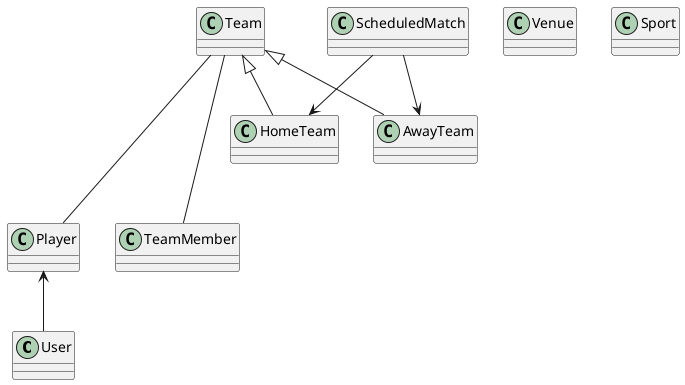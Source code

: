 @startuml 

class User {}
class Player {}
class Team {}
class TeamMember {}
class Venue {}
class ScheduledMatch {}
class Sport {}

class HomeTeam extends Team {}
class AwayTeam extends Team {}

Player <-- User 
Team --- Player
Team --- TeamMember
ScheduledMatch --> HomeTeam
ScheduledMatch --> AwayTeam
@enduml 